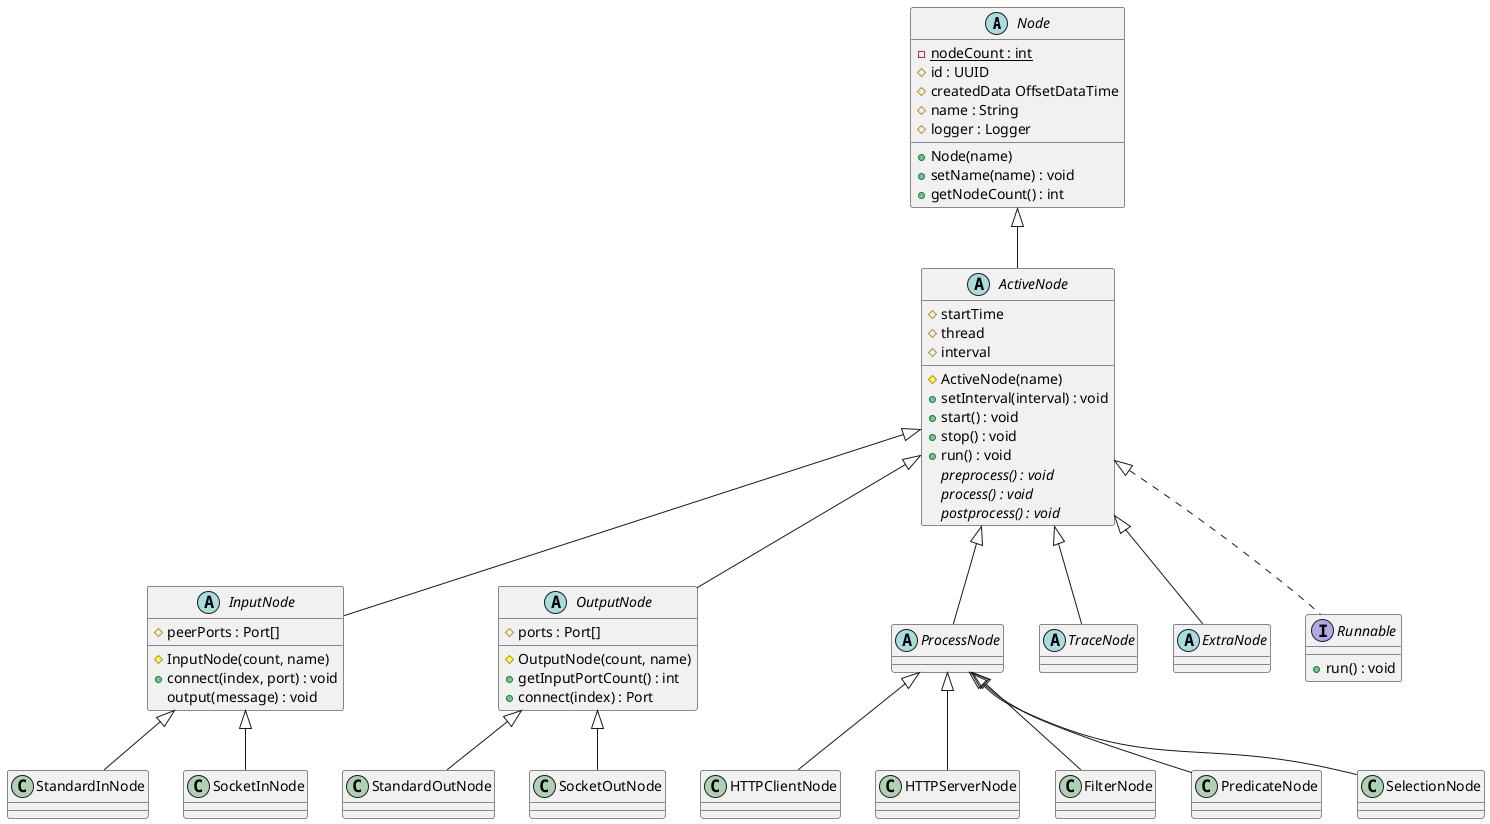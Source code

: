 @startuml Diagram

abstract class Node{
    -{static}nodeCount : int
    #id : UUID
    #createdData OffsetDataTime
    #name : String
    #logger : Logger
    +Node(name)
    +setName(name) : void
    +getNodeCount() : int
}

abstract class ActiveNode{
    #startTime
    #thread
    #interval
    #ActiveNode(name)
    +setInterval(interval) : void
    +start() : void
    +stop() : void
    +run() : void
    {abstract}preprocess() : void
    {abstract}process() : void
    {abstract}postprocess() : void

}

Abstract class InputNode{
    #peerPorts : Port[]
    #InputNode(count, name)
    +connect(index, port) : void
    output(message) : void
}

class StandardInNode{

}

class SocketInNode{

}

abstract class OutputNode{
    #ports : Port[]
    #OutputNode(count, name)
    +getInputPortCount() : int
    +connect(index) : Port
}

class StandardOutNode{

}

class SocketOutNode{

}

abstract class ProcessNode{

}

class HTTPClientNode{

}

class HTTPServerNode{

}

class FilterNode{

}

class PredicateNode{

}

class SelectionNode{

}

abstract class TraceNode{

}

abstract class ExtraNode{

}



interface Runnable{
    +run() : void
}

Node <|-- ActiveNode
ActiveNode <|.. Runnable
ActiveNode <|-- InputNode
InputNode <|-- StandardInNode
InputNode <|-- SocketInNode
ActiveNode <|-- OutputNode
OutputNode <|-- StandardOutNode
OutputNode <|-- SocketOutNode
ActiveNode <|-- ProcessNode
ProcessNode <|-- HTTPClientNode
ProcessNode <|-- HTTPServerNode
ProcessNode <|-- FilterNode
ProcessNode <|-- PredicateNode
ProcessNode <|-- SelectionNode
ActiveNode <|-- TraceNode
ActiveNode <|-- ExtraNode
@enduml